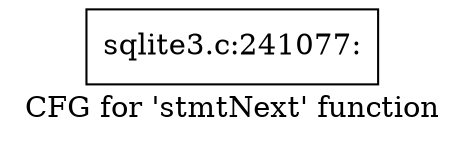 digraph "CFG for 'stmtNext' function" {
	label="CFG for 'stmtNext' function";

	Node0x55c0fb800bb0 [shape=record,label="{sqlite3.c:241077:}"];
}

